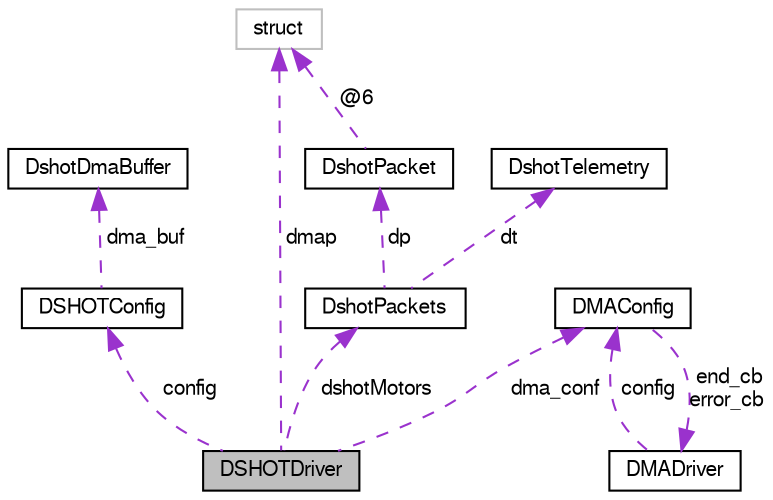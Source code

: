 digraph "DSHOTDriver"
{
  edge [fontname="FreeSans",fontsize="10",labelfontname="FreeSans",labelfontsize="10"];
  node [fontname="FreeSans",fontsize="10",shape=record];
  Node1 [label="DSHOTDriver",height=0.2,width=0.4,color="black", fillcolor="grey75", style="filled", fontcolor="black"];
  Node2 -> Node1 [dir="back",color="darkorchid3",fontsize="10",style="dashed",label=" config" ,fontname="FreeSans"];
  Node2 [label="DSHOTConfig",height=0.2,width=0.4,color="black", fillcolor="white", style="filled",URL="$esc__dshot_8h.html#structDSHOTConfig",tooltip="DSHOT Driver configuration structure. "];
  Node3 -> Node2 [dir="back",color="darkorchid3",fontsize="10",style="dashed",label=" dma_buf" ,fontname="FreeSans"];
  Node3 [label="DshotDmaBuffer",height=0.2,width=0.4,color="black", fillcolor="white", style="filled",URL="$esc__dshot_8h.html#unionDshotDmaBuffer"];
  Node4 -> Node1 [dir="back",color="darkorchid3",fontsize="10",style="dashed",label=" dmap" ,fontname="FreeSans"];
  Node4 [label="struct",height=0.2,width=0.4,color="grey75", fillcolor="white", style="filled"];
  Node5 -> Node1 [dir="back",color="darkorchid3",fontsize="10",style="dashed",label=" dshotMotors" ,fontname="FreeSans"];
  Node5 [label="DshotPackets",height=0.2,width=0.4,color="black", fillcolor="white", style="filled",URL="$esc__dshot_8h.html#structDshotPackets"];
  Node6 -> Node5 [dir="back",color="darkorchid3",fontsize="10",style="dashed",label=" dp" ,fontname="FreeSans"];
  Node6 [label="DshotPacket",height=0.2,width=0.4,color="black", fillcolor="white", style="filled",URL="$esc__dshot_8h.html#unionDshotPacket"];
  Node4 -> Node6 [dir="back",color="darkorchid3",fontsize="10",style="dashed",label=" @6" ,fontname="FreeSans"];
  Node7 -> Node5 [dir="back",color="darkorchid3",fontsize="10",style="dashed",label=" dt" ,fontname="FreeSans"];
  Node7 [label="DshotTelemetry",height=0.2,width=0.4,color="black", fillcolor="white", style="filled",URL="$esc__dshot_8h.html#structDshotTelemetry",tooltip="telemetry packed as sent by some KISS ESC "];
  Node8 -> Node1 [dir="back",color="darkorchid3",fontsize="10",style="dashed",label=" dma_conf" ,fontname="FreeSans"];
  Node8 [label="DMAConfig",height=0.2,width=0.4,color="black", fillcolor="white", style="filled",URL="$hal__stm32__dma_8h.html#structDMAConfig",tooltip="DMA stream configuration structure. "];
  Node9 -> Node8 [dir="back",color="darkorchid3",fontsize="10",style="dashed",label=" end_cb\nerror_cb" ,fontname="FreeSans"];
  Node9 [label="DMADriver",height=0.2,width=0.4,color="black", fillcolor="white", style="filled",URL="$hal__stm32__dma_8h.html#structDMADriver",tooltip="Structure representing a DMA driver. "];
  Node8 -> Node9 [dir="back",color="darkorchid3",fontsize="10",style="dashed",label=" config" ,fontname="FreeSans"];
}
